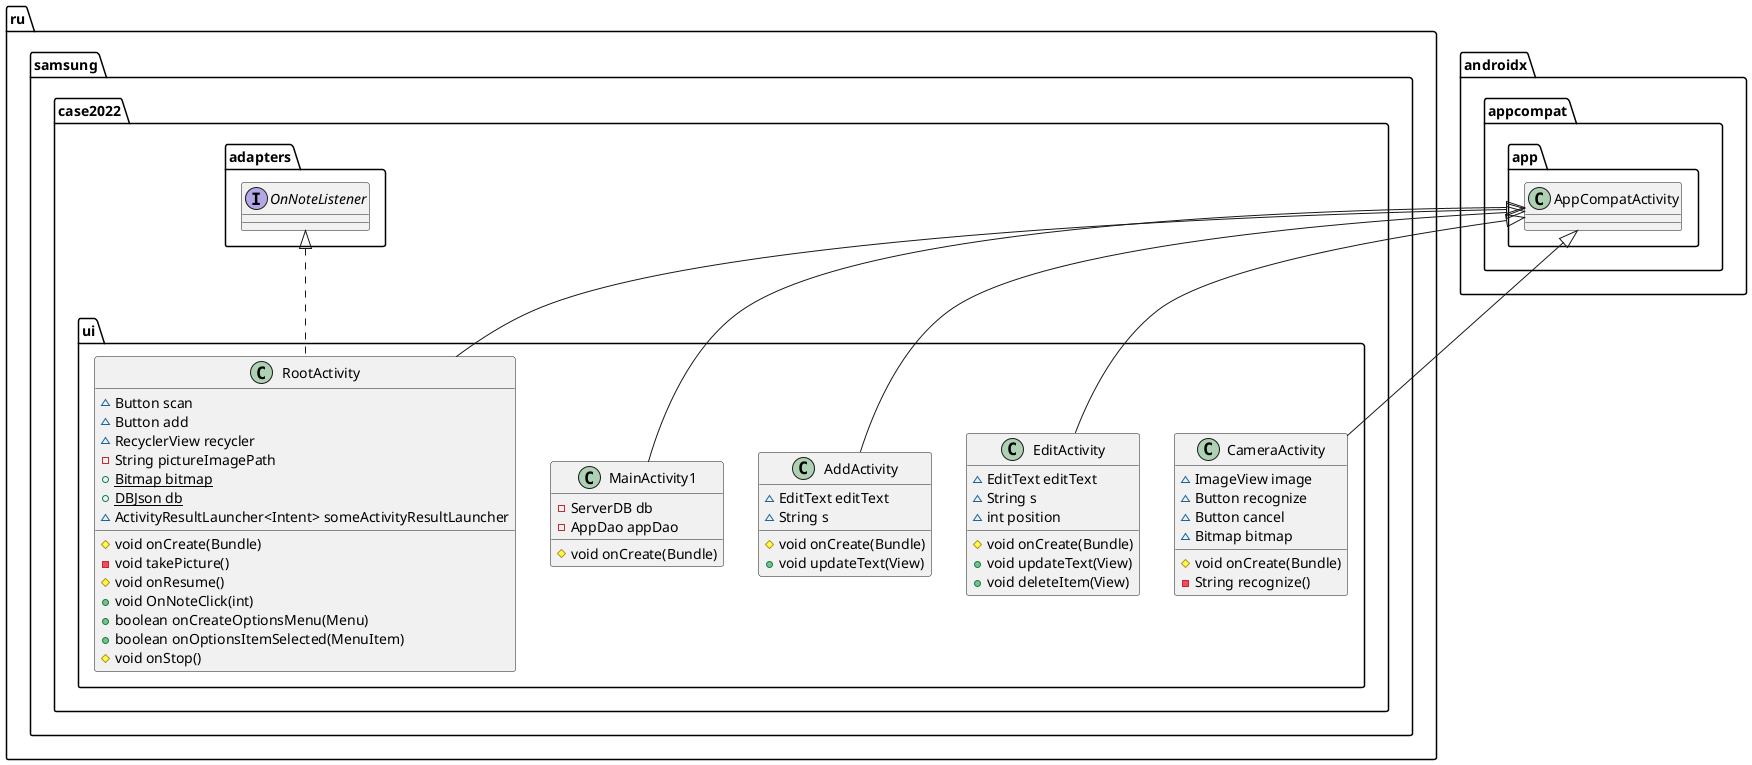 @startuml
class ru.samsung.case2022.ui.RootActivity {
~ Button scan
~ Button add
~ RecyclerView recycler
- String pictureImagePath
+ {static} Bitmap bitmap
+ {static} DBJson db
~ ActivityResultLauncher<Intent> someActivityResultLauncher
# void onCreate(Bundle)
- void takePicture()
# void onResume()
+ void OnNoteClick(int)
+ boolean onCreateOptionsMenu(Menu)
+ boolean onOptionsItemSelected(MenuItem)
# void onStop()
}

interface ru.samsung.case2022.adapters.OnNoteListener
class ru.samsung.case2022.ui.EditActivity {
~ EditText editText
~ String s
~ int position
# void onCreate(Bundle)
+ void updateText(View)
+ void deleteItem(View)
}
class ru.samsung.case2022.ui.AddActivity {
~ EditText editText
~ String s
# void onCreate(Bundle)
+ void updateText(View)
}
class ru.samsung.case2022.ui.MainActivity1 {
- ServerDB db
- AppDao appDao
# void onCreate(Bundle)
}
class ru.samsung.case2022.ui.CameraActivity {
~ ImageView image
~ Button recognize
~ Button cancel
~ Bitmap bitmap
# void onCreate(Bundle)
- String recognize()
}



ru.samsung.case2022.adapters.OnNoteListener <|.. ru.samsung.case2022.ui.RootActivity
androidx.appcompat.app.AppCompatActivity <|-- ru.samsung.case2022.ui.RootActivity
androidx.appcompat.app.AppCompatActivity <|-- ru.samsung.case2022.ui.EditActivity
androidx.appcompat.app.AppCompatActivity <|-- ru.samsung.case2022.ui.AddActivity
androidx.appcompat.app.AppCompatActivity <|-- ru.samsung.case2022.ui.MainActivity1
androidx.appcompat.app.AppCompatActivity <|-- ru.samsung.case2022.ui.CameraActivity
@enduml
